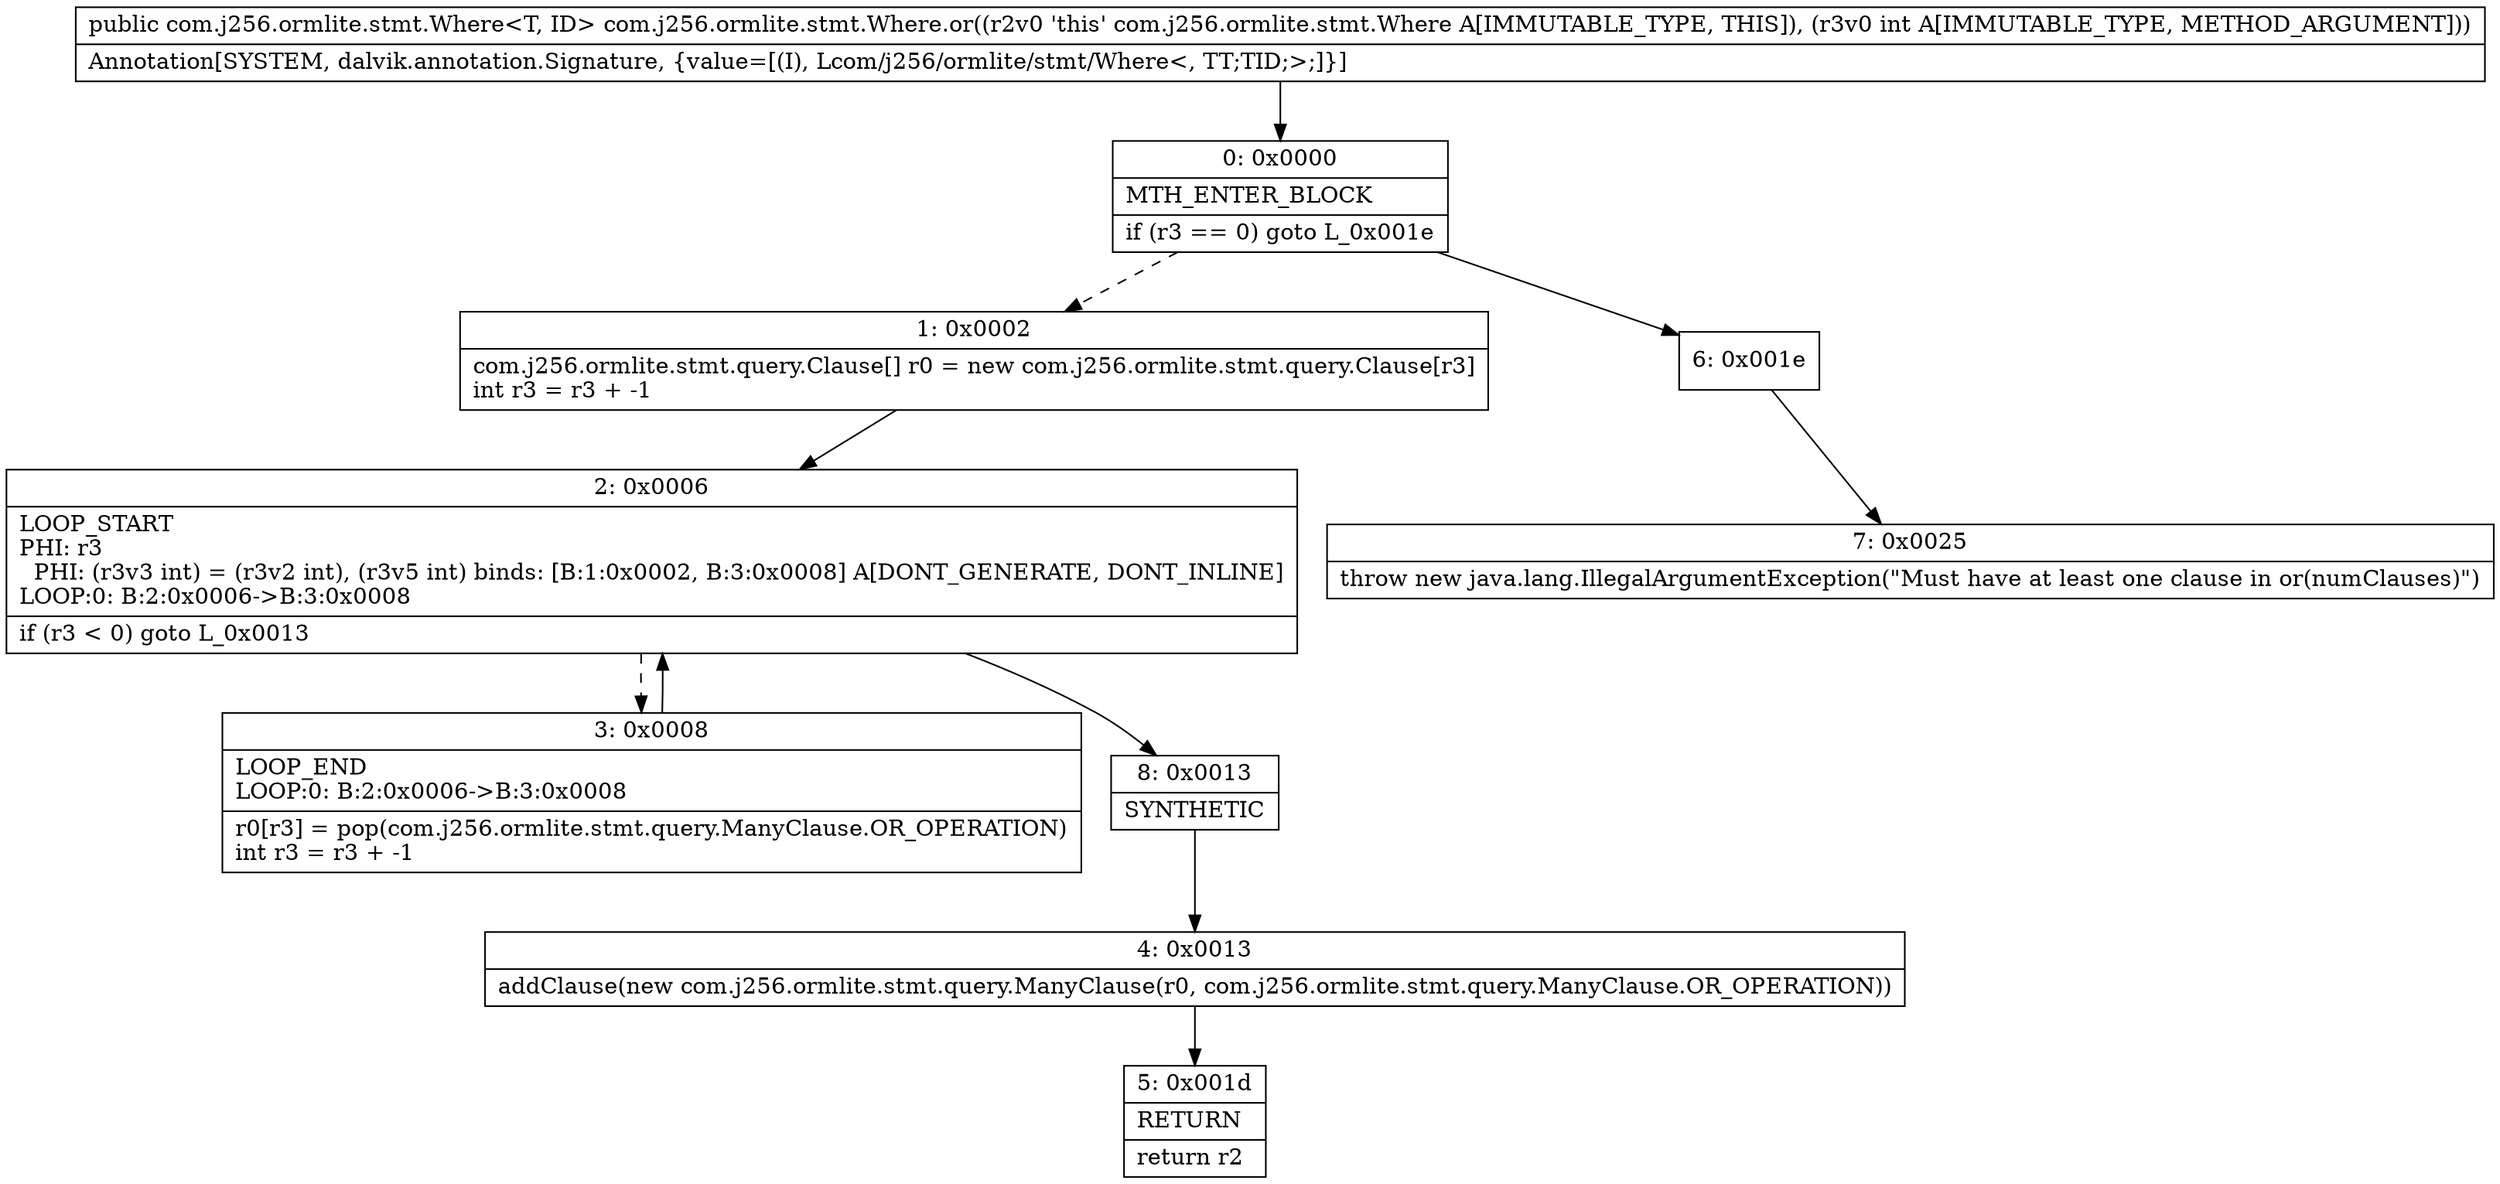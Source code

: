 digraph "CFG forcom.j256.ormlite.stmt.Where.or(I)Lcom\/j256\/ormlite\/stmt\/Where;" {
Node_0 [shape=record,label="{0\:\ 0x0000|MTH_ENTER_BLOCK\l|if (r3 == 0) goto L_0x001e\l}"];
Node_1 [shape=record,label="{1\:\ 0x0002|com.j256.ormlite.stmt.query.Clause[] r0 = new com.j256.ormlite.stmt.query.Clause[r3]\lint r3 = r3 + \-1\l}"];
Node_2 [shape=record,label="{2\:\ 0x0006|LOOP_START\lPHI: r3 \l  PHI: (r3v3 int) = (r3v2 int), (r3v5 int) binds: [B:1:0x0002, B:3:0x0008] A[DONT_GENERATE, DONT_INLINE]\lLOOP:0: B:2:0x0006\-\>B:3:0x0008\l|if (r3 \< 0) goto L_0x0013\l}"];
Node_3 [shape=record,label="{3\:\ 0x0008|LOOP_END\lLOOP:0: B:2:0x0006\-\>B:3:0x0008\l|r0[r3] = pop(com.j256.ormlite.stmt.query.ManyClause.OR_OPERATION)\lint r3 = r3 + \-1\l}"];
Node_4 [shape=record,label="{4\:\ 0x0013|addClause(new com.j256.ormlite.stmt.query.ManyClause(r0, com.j256.ormlite.stmt.query.ManyClause.OR_OPERATION))\l}"];
Node_5 [shape=record,label="{5\:\ 0x001d|RETURN\l|return r2\l}"];
Node_6 [shape=record,label="{6\:\ 0x001e}"];
Node_7 [shape=record,label="{7\:\ 0x0025|throw new java.lang.IllegalArgumentException(\"Must have at least one clause in or(numClauses)\")\l}"];
Node_8 [shape=record,label="{8\:\ 0x0013|SYNTHETIC\l}"];
MethodNode[shape=record,label="{public com.j256.ormlite.stmt.Where\<T, ID\> com.j256.ormlite.stmt.Where.or((r2v0 'this' com.j256.ormlite.stmt.Where A[IMMUTABLE_TYPE, THIS]), (r3v0 int A[IMMUTABLE_TYPE, METHOD_ARGUMENT]))  | Annotation[SYSTEM, dalvik.annotation.Signature, \{value=[(I), Lcom\/j256\/ormlite\/stmt\/Where\<, TT;TID;\>;]\}]\l}"];
MethodNode -> Node_0;
Node_0 -> Node_1[style=dashed];
Node_0 -> Node_6;
Node_1 -> Node_2;
Node_2 -> Node_3[style=dashed];
Node_2 -> Node_8;
Node_3 -> Node_2;
Node_4 -> Node_5;
Node_6 -> Node_7;
Node_8 -> Node_4;
}


